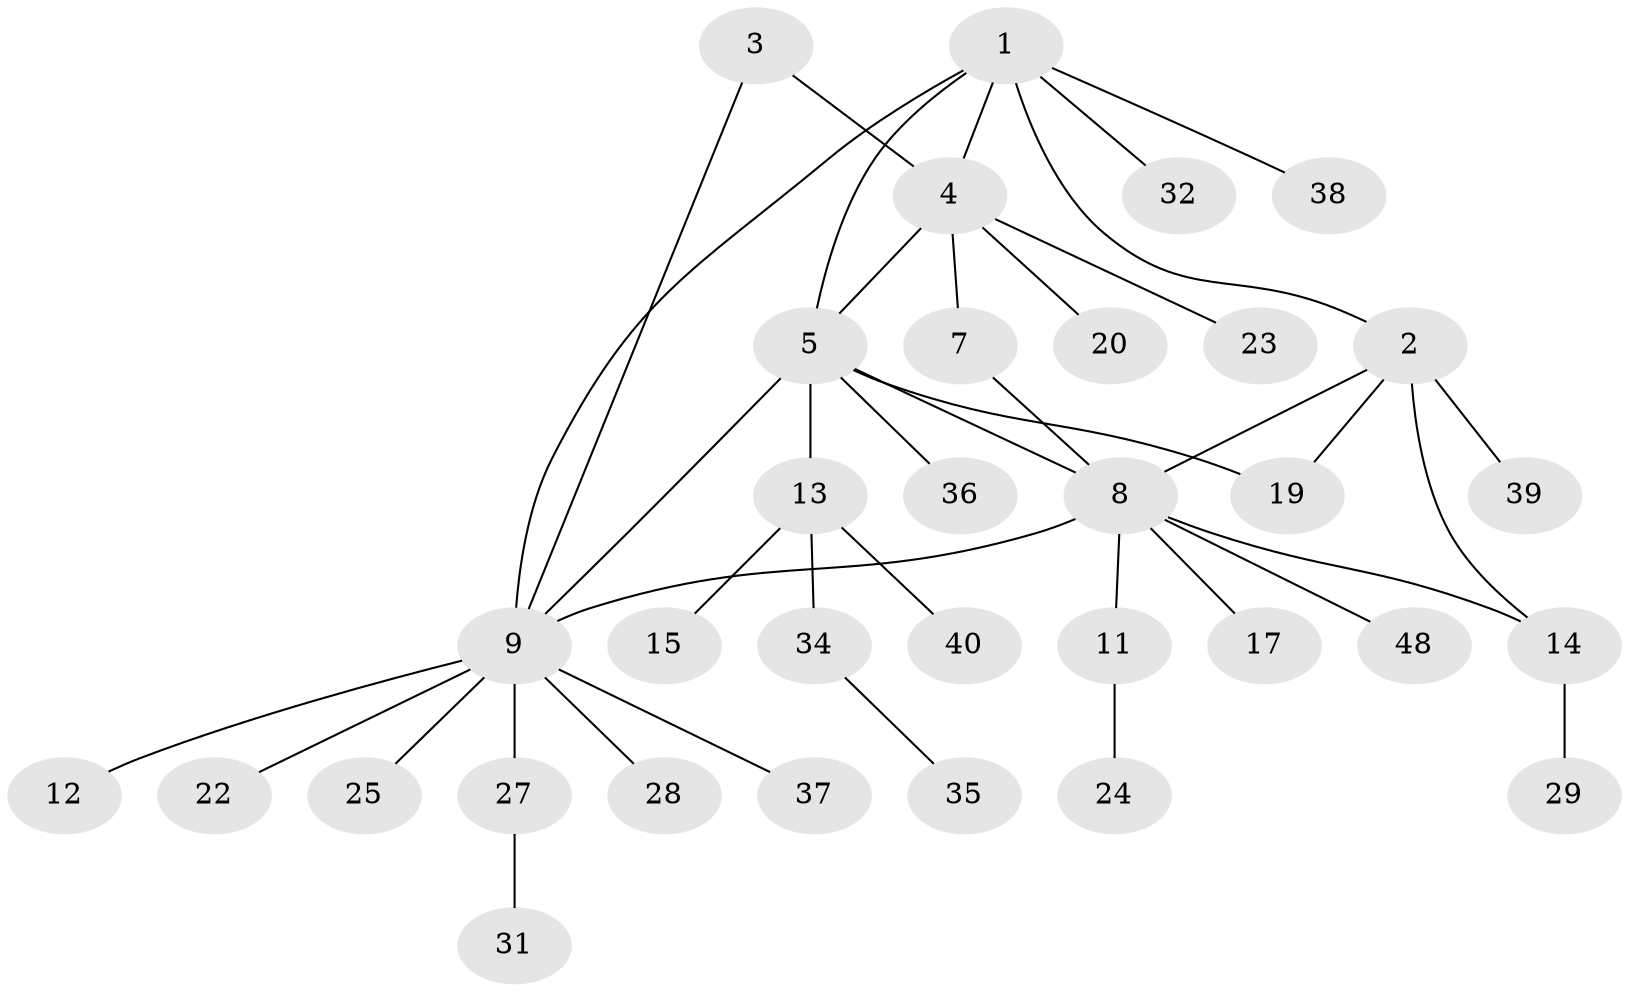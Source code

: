 // Generated by graph-tools (version 1.1) at 2025/24/03/03/25 07:24:17]
// undirected, 33 vertices, 40 edges
graph export_dot {
graph [start="1"]
  node [color=gray90,style=filled];
  1;
  2 [super="+33"];
  3;
  4 [super="+47"];
  5 [super="+6"];
  7 [super="+21"];
  8 [super="+18"];
  9 [super="+10"];
  11;
  12;
  13 [super="+26"];
  14 [super="+16"];
  15;
  17;
  19 [super="+45"];
  20;
  22;
  23 [super="+30"];
  24;
  25 [super="+46"];
  27 [super="+43"];
  28 [super="+41"];
  29;
  31;
  32;
  34 [super="+42"];
  35;
  36;
  37;
  38 [super="+44"];
  39;
  40;
  48;
  1 -- 2;
  1 -- 4;
  1 -- 5;
  1 -- 9;
  1 -- 32;
  1 -- 38;
  2 -- 8;
  2 -- 14;
  2 -- 19;
  2 -- 39;
  3 -- 4;
  3 -- 9;
  4 -- 7;
  4 -- 20;
  4 -- 23;
  4 -- 5;
  5 -- 36;
  5 -- 13;
  5 -- 8;
  5 -- 9;
  5 -- 19;
  7 -- 8;
  8 -- 11;
  8 -- 14;
  8 -- 17;
  8 -- 48;
  8 -- 9;
  9 -- 28;
  9 -- 37;
  9 -- 12;
  9 -- 22;
  9 -- 25;
  9 -- 27;
  11 -- 24;
  13 -- 15;
  13 -- 34;
  13 -- 40;
  14 -- 29;
  27 -- 31;
  34 -- 35;
}
